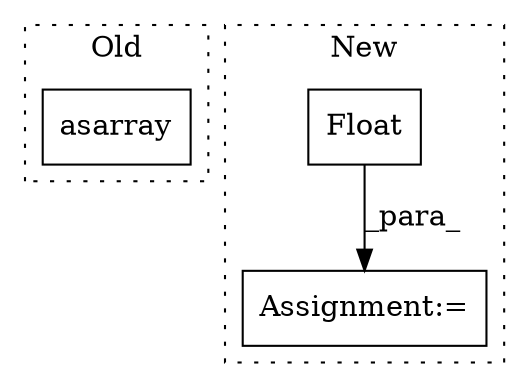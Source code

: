 digraph G {
subgraph cluster0 {
1 [label="asarray" a="32" s="8528,8553" l="8,1" shape="box"];
label = "Old";
style="dotted";
}
subgraph cluster1 {
2 [label="Float" a="32" s="8485,8512" l="6,1" shape="box"];
3 [label="Assignment:=" a="7" s="8484" l="1" shape="box"];
label = "New";
style="dotted";
}
2 -> 3 [label="_para_"];
}